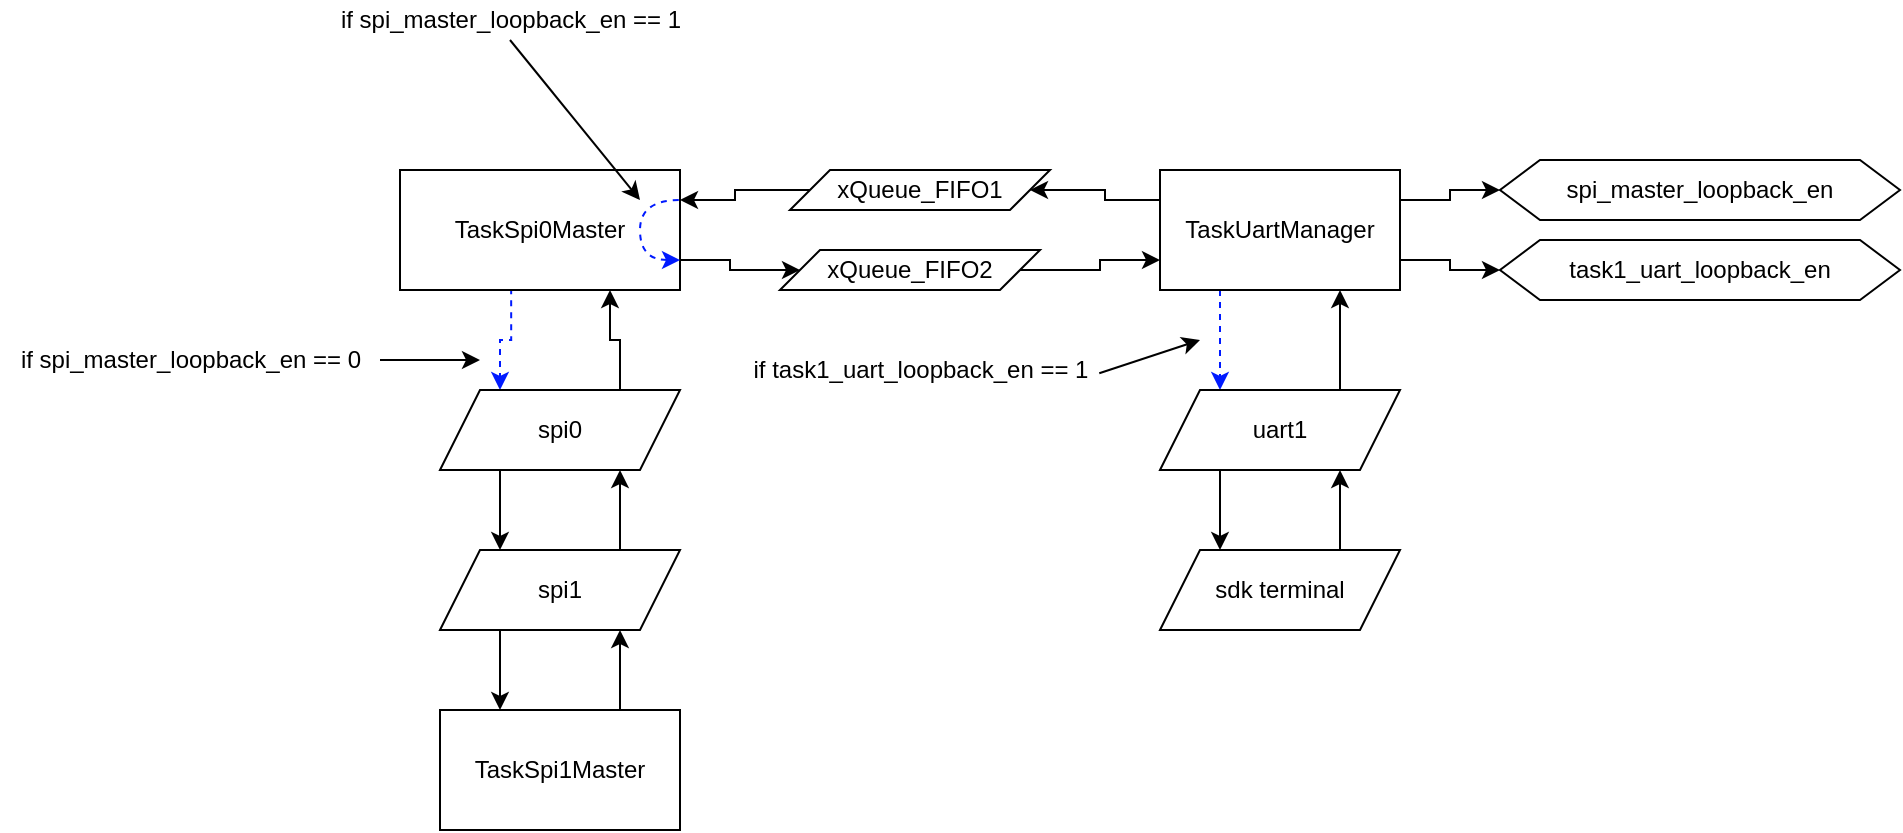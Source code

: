 <mxfile version="17.1.1" type="device"><diagram id="zE3UoAq6_yOwLE0dZ61z" name="Page-1"><mxGraphModel dx="2028" dy="641" grid="1" gridSize="10" guides="1" tooltips="1" connect="1" arrows="1" fold="1" page="1" pageScale="1" pageWidth="850" pageHeight="1100" math="0" shadow="0"><root><mxCell id="0"/><mxCell id="1" parent="0"/><mxCell id="gf1bAMjV2MIzv9drlzsQ-7" style="edgeStyle=orthogonalEdgeStyle;rounded=0;orthogonalLoop=1;jettySize=auto;html=1;exitX=0;exitY=0.25;exitDx=0;exitDy=0;entryX=1;entryY=0.5;entryDx=0;entryDy=0;" parent="1" source="gf1bAMjV2MIzv9drlzsQ-1" target="gf1bAMjV2MIzv9drlzsQ-4" edge="1"><mxGeometry relative="1" as="geometry"/></mxCell><mxCell id="gf1bAMjV2MIzv9drlzsQ-23" style="edgeStyle=orthogonalEdgeStyle;rounded=0;orthogonalLoop=1;jettySize=auto;html=1;exitX=0.25;exitY=1;exitDx=0;exitDy=0;entryX=0.25;entryY=0;entryDx=0;entryDy=0;dashed=1;strokeColor=#001AFF;" parent="1" source="gf1bAMjV2MIzv9drlzsQ-1" target="gf1bAMjV2MIzv9drlzsQ-22" edge="1"><mxGeometry relative="1" as="geometry"/></mxCell><mxCell id="gf1bAMjV2MIzv9drlzsQ-30" style="edgeStyle=orthogonalEdgeStyle;rounded=0;orthogonalLoop=1;jettySize=auto;html=1;exitX=1;exitY=0.25;exitDx=0;exitDy=0;entryX=0;entryY=0.5;entryDx=0;entryDy=0;" parent="1" source="gf1bAMjV2MIzv9drlzsQ-1" target="gf1bAMjV2MIzv9drlzsQ-28" edge="1"><mxGeometry relative="1" as="geometry"/></mxCell><mxCell id="gf1bAMjV2MIzv9drlzsQ-31" style="edgeStyle=orthogonalEdgeStyle;rounded=0;orthogonalLoop=1;jettySize=auto;html=1;exitX=1;exitY=0.75;exitDx=0;exitDy=0;entryX=0;entryY=0.5;entryDx=0;entryDy=0;" parent="1" source="gf1bAMjV2MIzv9drlzsQ-1" target="gf1bAMjV2MIzv9drlzsQ-29" edge="1"><mxGeometry relative="1" as="geometry"/></mxCell><mxCell id="gf1bAMjV2MIzv9drlzsQ-1" value="TaskUartManager" style="rounded=0;whiteSpace=wrap;html=1;" parent="1" vertex="1"><mxGeometry x="410" y="175" width="120" height="60" as="geometry"/></mxCell><mxCell id="gf1bAMjV2MIzv9drlzsQ-9" style="edgeStyle=orthogonalEdgeStyle;rounded=0;orthogonalLoop=1;jettySize=auto;html=1;exitX=1;exitY=0.75;exitDx=0;exitDy=0;entryX=0;entryY=0.5;entryDx=0;entryDy=0;" parent="1" source="gf1bAMjV2MIzv9drlzsQ-2" target="gf1bAMjV2MIzv9drlzsQ-6" edge="1"><mxGeometry relative="1" as="geometry"/></mxCell><mxCell id="gf1bAMjV2MIzv9drlzsQ-19" style="edgeStyle=orthogonalEdgeStyle;rounded=0;orthogonalLoop=1;jettySize=auto;html=1;exitX=0.397;exitY=0.985;exitDx=0;exitDy=0;entryX=0.25;entryY=0;entryDx=0;entryDy=0;dashed=1;strokeColor=#001AFF;exitPerimeter=0;" parent="1" source="gf1bAMjV2MIzv9drlzsQ-2" target="gf1bAMjV2MIzv9drlzsQ-12" edge="1"><mxGeometry relative="1" as="geometry"/></mxCell><mxCell id="gf1bAMjV2MIzv9drlzsQ-2" value="TaskSpi0Master" style="rounded=0;whiteSpace=wrap;html=1;" parent="1" vertex="1"><mxGeometry x="30" y="175" width="140" height="60" as="geometry"/></mxCell><mxCell id="gf1bAMjV2MIzv9drlzsQ-18" style="edgeStyle=orthogonalEdgeStyle;rounded=0;orthogonalLoop=1;jettySize=auto;html=1;exitX=0.75;exitY=0;exitDx=0;exitDy=0;entryX=0.75;entryY=1;entryDx=0;entryDy=0;" parent="1" source="gf1bAMjV2MIzv9drlzsQ-3" target="gf1bAMjV2MIzv9drlzsQ-14" edge="1"><mxGeometry relative="1" as="geometry"/></mxCell><mxCell id="gf1bAMjV2MIzv9drlzsQ-3" value="TaskSpi1Master" style="rounded=0;whiteSpace=wrap;html=1;" parent="1" vertex="1"><mxGeometry x="50" y="445" width="120" height="60" as="geometry"/></mxCell><mxCell id="gf1bAMjV2MIzv9drlzsQ-8" style="edgeStyle=orthogonalEdgeStyle;rounded=0;orthogonalLoop=1;jettySize=auto;html=1;exitX=0;exitY=0.5;exitDx=0;exitDy=0;entryX=1;entryY=0.25;entryDx=0;entryDy=0;" parent="1" source="gf1bAMjV2MIzv9drlzsQ-4" target="gf1bAMjV2MIzv9drlzsQ-2" edge="1"><mxGeometry relative="1" as="geometry"><mxPoint x="170" y="183" as="targetPoint"/></mxGeometry></mxCell><mxCell id="gf1bAMjV2MIzv9drlzsQ-4" value="xQueue_FIFO1" style="shape=parallelogram;perimeter=parallelogramPerimeter;whiteSpace=wrap;html=1;fixedSize=1;" parent="1" vertex="1"><mxGeometry x="225" y="175" width="130" height="20" as="geometry"/></mxCell><mxCell id="gf1bAMjV2MIzv9drlzsQ-10" style="edgeStyle=orthogonalEdgeStyle;rounded=0;orthogonalLoop=1;jettySize=auto;html=1;exitX=1;exitY=0.5;exitDx=0;exitDy=0;entryX=0;entryY=0.75;entryDx=0;entryDy=0;" parent="1" source="gf1bAMjV2MIzv9drlzsQ-6" target="gf1bAMjV2MIzv9drlzsQ-1" edge="1"><mxGeometry relative="1" as="geometry"/></mxCell><mxCell id="gf1bAMjV2MIzv9drlzsQ-6" value="xQueue_FIFO2" style="shape=parallelogram;perimeter=parallelogramPerimeter;whiteSpace=wrap;html=1;fixedSize=1;" parent="1" vertex="1"><mxGeometry x="220" y="215" width="130" height="20" as="geometry"/></mxCell><mxCell id="gf1bAMjV2MIzv9drlzsQ-15" style="edgeStyle=orthogonalEdgeStyle;rounded=0;orthogonalLoop=1;jettySize=auto;html=1;exitX=0.25;exitY=1;exitDx=0;exitDy=0;entryX=0.25;entryY=0;entryDx=0;entryDy=0;" parent="1" source="gf1bAMjV2MIzv9drlzsQ-12" target="gf1bAMjV2MIzv9drlzsQ-14" edge="1"><mxGeometry relative="1" as="geometry"/></mxCell><mxCell id="gf1bAMjV2MIzv9drlzsQ-20" style="edgeStyle=orthogonalEdgeStyle;rounded=0;orthogonalLoop=1;jettySize=auto;html=1;exitX=0.75;exitY=0;exitDx=0;exitDy=0;entryX=0.75;entryY=1;entryDx=0;entryDy=0;" parent="1" source="gf1bAMjV2MIzv9drlzsQ-12" target="gf1bAMjV2MIzv9drlzsQ-2" edge="1"><mxGeometry relative="1" as="geometry"><mxPoint x="140" y="245" as="targetPoint"/></mxGeometry></mxCell><mxCell id="gf1bAMjV2MIzv9drlzsQ-12" value="spi0" style="shape=parallelogram;perimeter=parallelogramPerimeter;whiteSpace=wrap;html=1;fixedSize=1;" parent="1" vertex="1"><mxGeometry x="50" y="285" width="120" height="40" as="geometry"/></mxCell><mxCell id="gf1bAMjV2MIzv9drlzsQ-16" style="edgeStyle=orthogonalEdgeStyle;rounded=0;orthogonalLoop=1;jettySize=auto;html=1;exitX=0.75;exitY=0;exitDx=0;exitDy=0;entryX=0.75;entryY=1;entryDx=0;entryDy=0;" parent="1" source="gf1bAMjV2MIzv9drlzsQ-14" target="gf1bAMjV2MIzv9drlzsQ-12" edge="1"><mxGeometry relative="1" as="geometry"/></mxCell><mxCell id="gf1bAMjV2MIzv9drlzsQ-17" style="edgeStyle=orthogonalEdgeStyle;rounded=0;orthogonalLoop=1;jettySize=auto;html=1;exitX=0.25;exitY=1;exitDx=0;exitDy=0;entryX=0.25;entryY=0;entryDx=0;entryDy=0;" parent="1" source="gf1bAMjV2MIzv9drlzsQ-14" target="gf1bAMjV2MIzv9drlzsQ-3" edge="1"><mxGeometry relative="1" as="geometry"/></mxCell><mxCell id="gf1bAMjV2MIzv9drlzsQ-14" value="spi1" style="shape=parallelogram;perimeter=parallelogramPerimeter;whiteSpace=wrap;html=1;fixedSize=1;" parent="1" vertex="1"><mxGeometry x="50" y="365" width="120" height="40" as="geometry"/></mxCell><mxCell id="gf1bAMjV2MIzv9drlzsQ-24" style="edgeStyle=orthogonalEdgeStyle;rounded=0;orthogonalLoop=1;jettySize=auto;html=1;exitX=0.75;exitY=0;exitDx=0;exitDy=0;entryX=0.75;entryY=1;entryDx=0;entryDy=0;" parent="1" source="gf1bAMjV2MIzv9drlzsQ-22" target="gf1bAMjV2MIzv9drlzsQ-1" edge="1"><mxGeometry relative="1" as="geometry"/></mxCell><mxCell id="gf1bAMjV2MIzv9drlzsQ-26" style="edgeStyle=orthogonalEdgeStyle;rounded=0;orthogonalLoop=1;jettySize=auto;html=1;exitX=0.25;exitY=1;exitDx=0;exitDy=0;entryX=0.25;entryY=0;entryDx=0;entryDy=0;" parent="1" source="gf1bAMjV2MIzv9drlzsQ-22" target="gf1bAMjV2MIzv9drlzsQ-25" edge="1"><mxGeometry relative="1" as="geometry"/></mxCell><mxCell id="gf1bAMjV2MIzv9drlzsQ-22" value="uart1" style="shape=parallelogram;perimeter=parallelogramPerimeter;whiteSpace=wrap;html=1;fixedSize=1;" parent="1" vertex="1"><mxGeometry x="410" y="285" width="120" height="40" as="geometry"/></mxCell><mxCell id="gf1bAMjV2MIzv9drlzsQ-27" style="edgeStyle=orthogonalEdgeStyle;rounded=0;orthogonalLoop=1;jettySize=auto;html=1;exitX=0.75;exitY=0;exitDx=0;exitDy=0;entryX=0.75;entryY=1;entryDx=0;entryDy=0;" parent="1" source="gf1bAMjV2MIzv9drlzsQ-25" target="gf1bAMjV2MIzv9drlzsQ-22" edge="1"><mxGeometry relative="1" as="geometry"/></mxCell><mxCell id="gf1bAMjV2MIzv9drlzsQ-25" value="sdk terminal" style="shape=parallelogram;perimeter=parallelogramPerimeter;whiteSpace=wrap;html=1;fixedSize=1;" parent="1" vertex="1"><mxGeometry x="410" y="365" width="120" height="40" as="geometry"/></mxCell><mxCell id="gf1bAMjV2MIzv9drlzsQ-28" value="spi_master_loopback_en" style="shape=hexagon;perimeter=hexagonPerimeter2;whiteSpace=wrap;html=1;fixedSize=1;" parent="1" vertex="1"><mxGeometry x="580" y="170" width="200" height="30" as="geometry"/></mxCell><mxCell id="gf1bAMjV2MIzv9drlzsQ-29" value="task1_uart_loopback_en" style="shape=hexagon;perimeter=hexagonPerimeter2;whiteSpace=wrap;html=1;fixedSize=1;" parent="1" vertex="1"><mxGeometry x="580" y="210" width="200" height="30" as="geometry"/></mxCell><mxCell id="tWX7QomzO7OtpJgQ_1q5-2" value="if spi_master_loopback_en == 0" style="text;html=1;align=center;verticalAlign=middle;resizable=0;points=[];autosize=1;strokeColor=none;fillColor=none;" vertex="1" parent="1"><mxGeometry x="-170" y="260" width="190" height="20" as="geometry"/></mxCell><mxCell id="tWX7QomzO7OtpJgQ_1q5-4" value="" style="curved=1;endArrow=none;html=1;rounded=0;dashed=1;entryX=1;entryY=0.25;entryDx=0;entryDy=0;exitX=1;exitY=0.75;exitDx=0;exitDy=0;endFill=0;startArrow=classic;startFill=1;strokeColor=#001AFF;" edge="1" parent="1" source="gf1bAMjV2MIzv9drlzsQ-2" target="gf1bAMjV2MIzv9drlzsQ-2"><mxGeometry width="50" height="50" relative="1" as="geometry"><mxPoint x="110" y="120" as="sourcePoint"/><mxPoint x="160" y="70" as="targetPoint"/><Array as="points"><mxPoint x="150" y="220"/><mxPoint x="150" y="190"/></Array></mxGeometry></mxCell><mxCell id="tWX7QomzO7OtpJgQ_1q5-5" value="" style="endArrow=classic;html=1;rounded=0;exitX=1;exitY=0.5;exitDx=0;exitDy=0;exitPerimeter=0;" edge="1" parent="1" source="tWX7QomzO7OtpJgQ_1q5-2"><mxGeometry width="50" height="50" relative="1" as="geometry"><mxPoint x="-100" y="360" as="sourcePoint"/><mxPoint x="70" y="270" as="targetPoint"/></mxGeometry></mxCell><mxCell id="tWX7QomzO7OtpJgQ_1q5-6" value="" style="endArrow=classic;html=1;rounded=0;exitX=1;exitY=0.5;exitDx=0;exitDy=0;exitPerimeter=0;" edge="1" parent="1"><mxGeometry width="50" height="50" relative="1" as="geometry"><mxPoint x="85" y="110" as="sourcePoint"/><mxPoint x="150" y="190" as="targetPoint"/></mxGeometry></mxCell><mxCell id="tWX7QomzO7OtpJgQ_1q5-7" value="if spi_master_loopback_en == 1" style="text;html=1;align=center;verticalAlign=middle;resizable=0;points=[];autosize=1;strokeColor=none;fillColor=none;" vertex="1" parent="1"><mxGeometry x="-10" y="90" width="190" height="20" as="geometry"/></mxCell><mxCell id="tWX7QomzO7OtpJgQ_1q5-8" value="" style="endArrow=classic;html=1;rounded=0;exitX=0.998;exitY=0.583;exitDx=0;exitDy=0;exitPerimeter=0;" edge="1" parent="1" source="tWX7QomzO7OtpJgQ_1q5-9"><mxGeometry width="50" height="50" relative="1" as="geometry"><mxPoint x="380" y="280" as="sourcePoint"/><mxPoint x="430" y="260" as="targetPoint"/></mxGeometry></mxCell><mxCell id="tWX7QomzO7OtpJgQ_1q5-9" value="if task1_uart_loopback_en == 1" style="text;html=1;align=center;verticalAlign=middle;resizable=0;points=[];autosize=1;strokeColor=none;fillColor=none;" vertex="1" parent="1"><mxGeometry x="200" y="265" width="180" height="20" as="geometry"/></mxCell></root></mxGraphModel></diagram></mxfile>